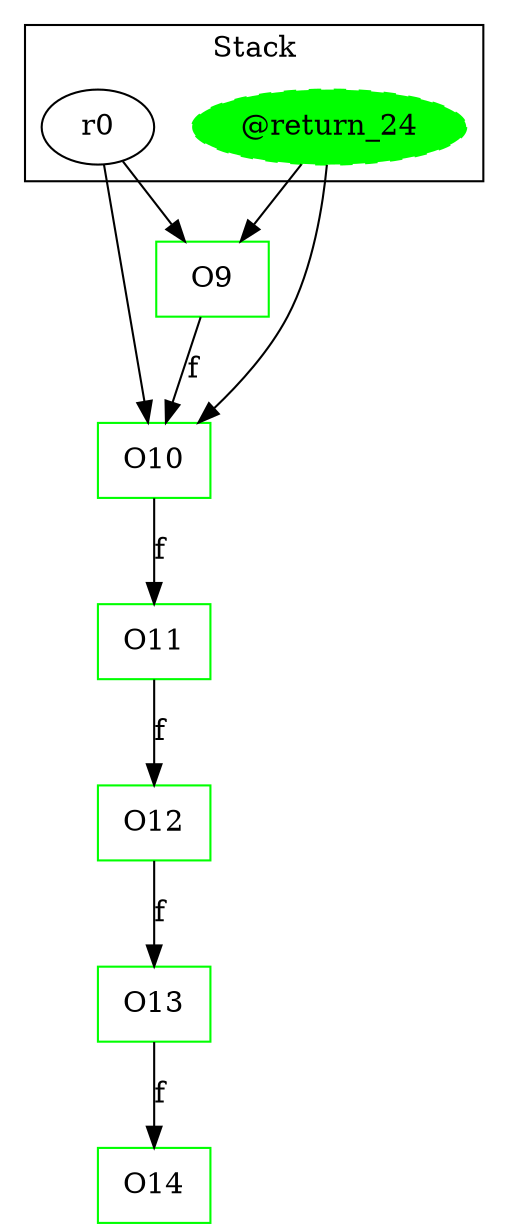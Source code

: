 digraph sample {
  rankDir="LR";
  subgraph cluster_0 {
    label="Stack"
    "r0"; "@return_24"; 
  }
  "r0" -> { O9 O10 };
  "@return_24" -> { O9 O10 };
  "@return_24"[style="filled,dashed"]; 
  O13[shape=box];
  O12[shape=box];
  O14[shape=box];
  O9[shape=box];
  O11[shape=box];
  O10[shape=box];
  O13 -> O14[label="f", weight="0.2"]
  O12 -> O13[label="f", weight="0.2"]
  O9 -> O10[label="f", weight="0.2"]
  O11 -> O12[label="f", weight="0.2"]
  O10 -> O11[label="f", weight="0.2"]
  O13[color="green"];
  O12[color="green"];
  O14[color="green"];
  "@return_24"[color="green"];
  O9[color="green"];
  O11[color="green"];
  O10[color="green"];
}
